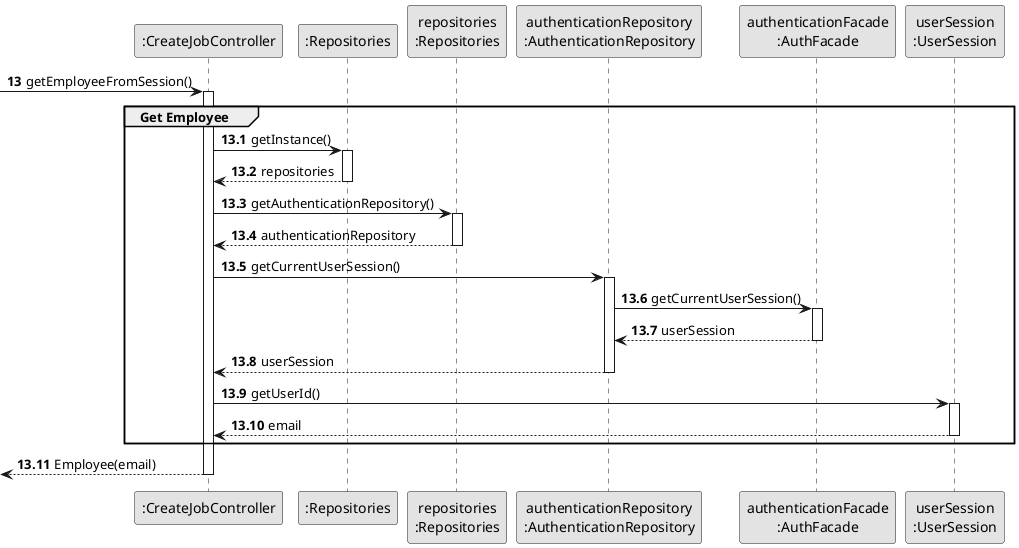 @startuml
skinparam monochrome true
skinparam packageStyle rectangle
skinparam shadowing false



'hide footbox
participant ":CreateJobController" as CTRL
participant ":Repositories" as REPO_SINGLETON
participant "repositories\n:Repositories" as GEN_REPO_INSTANCE
participant "authenticationRepository\n:AuthenticationRepository" as AUTH_REPO_INSTANCE
participant "authenticationFacade\n:AuthFacade" as AUTH_FACADE_INSTANCE
participant "userSession\n:UserSession" as USR_SESSION_INSTANCE


autonumber 13
-> CTRL : getEmployeeFromSession()
autonumber 13.1
activate CTRL

    group Get Employee

        CTRL -> REPO_SINGLETON : getInstance()

        activate REPO_SINGLETON

            REPO_SINGLETON --> CTRL : repositories

        deactivate REPO_SINGLETON

        CTRL -> GEN_REPO_INSTANCE : getAuthenticationRepository()

        activate GEN_REPO_INSTANCE

        GEN_REPO_INSTANCE --> CTRL : authenticationRepository

        deactivate GEN_REPO_INSTANCE

        CTRL -> AUTH_REPO_INSTANCE : getCurrentUserSession()

        activate AUTH_REPO_INSTANCE

        AUTH_REPO_INSTANCE -> AUTH_FACADE_INSTANCE : getCurrentUserSession()

        activate AUTH_FACADE_INSTANCE

        AUTH_FACADE_INSTANCE --> AUTH_REPO_INSTANCE :  userSession

        deactivate AUTH_FACADE_INSTANCE

        AUTH_REPO_INSTANCE --> CTRL : userSession

        deactivate AUTH_REPO_INSTANCE

        CTRL -> USR_SESSION_INSTANCE : getUserId()

        activate USR_SESSION_INSTANCE

        USR_SESSION_INSTANCE --> CTRL : email

        deactivate USR_SESSION_INSTANCE

    end

    <-- CTRL : Employee(email)
deactivate CTRL

@enduml